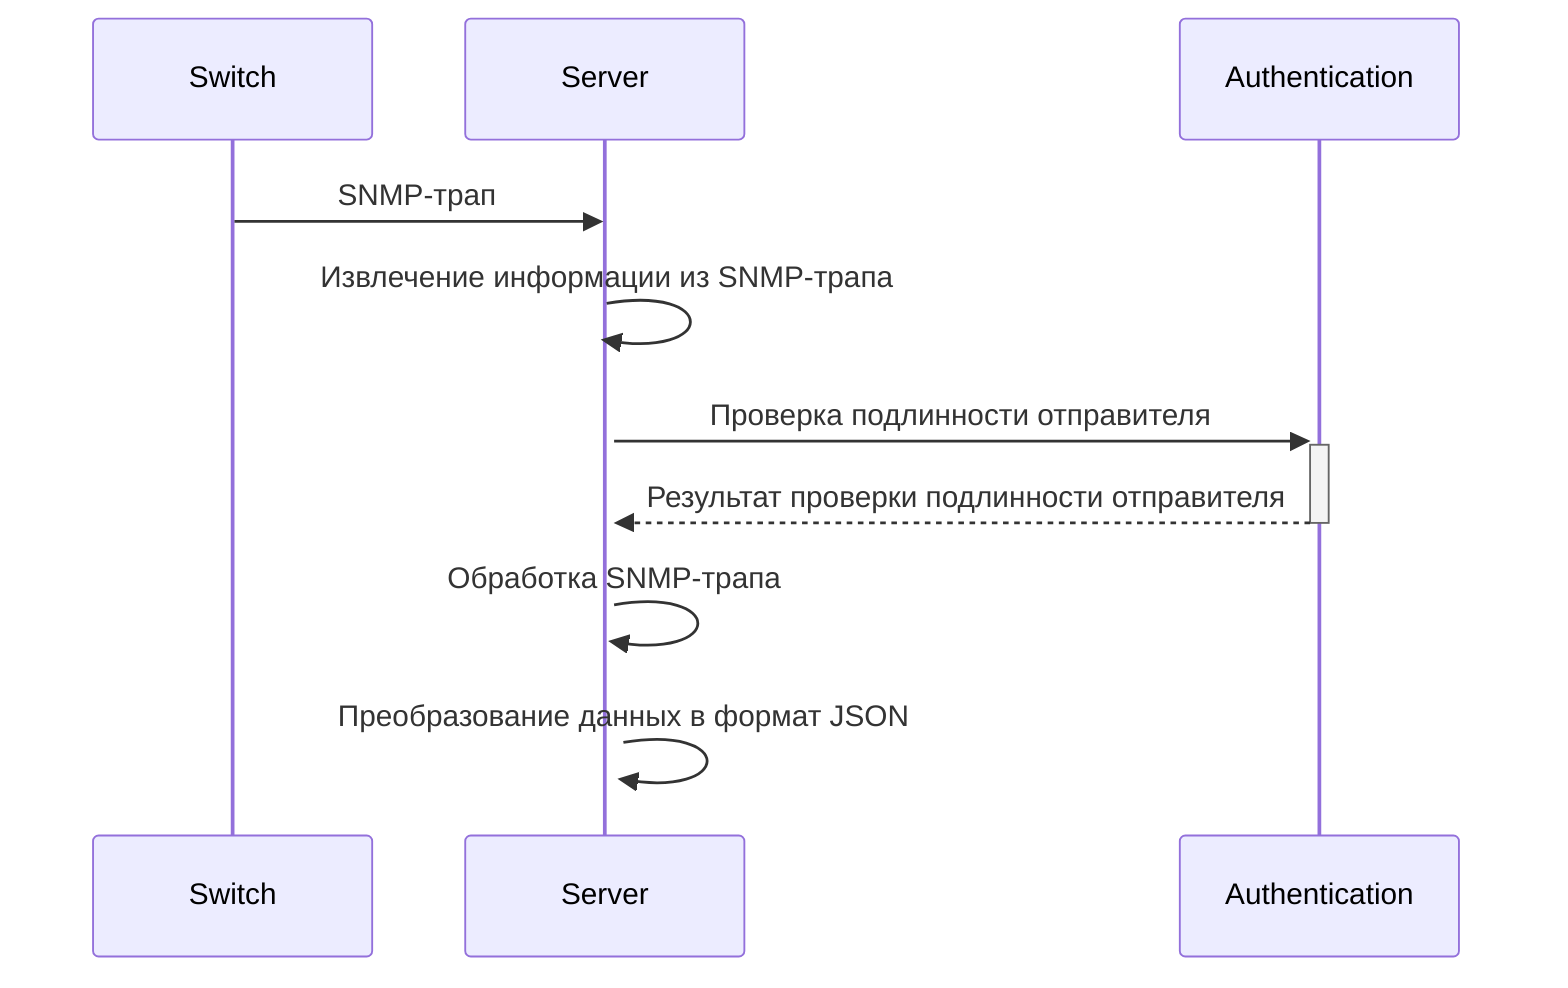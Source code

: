 sequenceDiagram
    participant Switch
    participant Server
    participant Authentication

    Switch->>Server: SNMP-трап
    Server->>+Server: Извлечение информации из SNMP-трапа
    Server->>+Authentication: Проверка подлинности отправителя
    Authentication-->>-Server: Результат проверки подлинности отправителя
    Server->>+Server: Обработка SNMP-трапа
    Server->>+Server: Преобразование данных в формат JSON